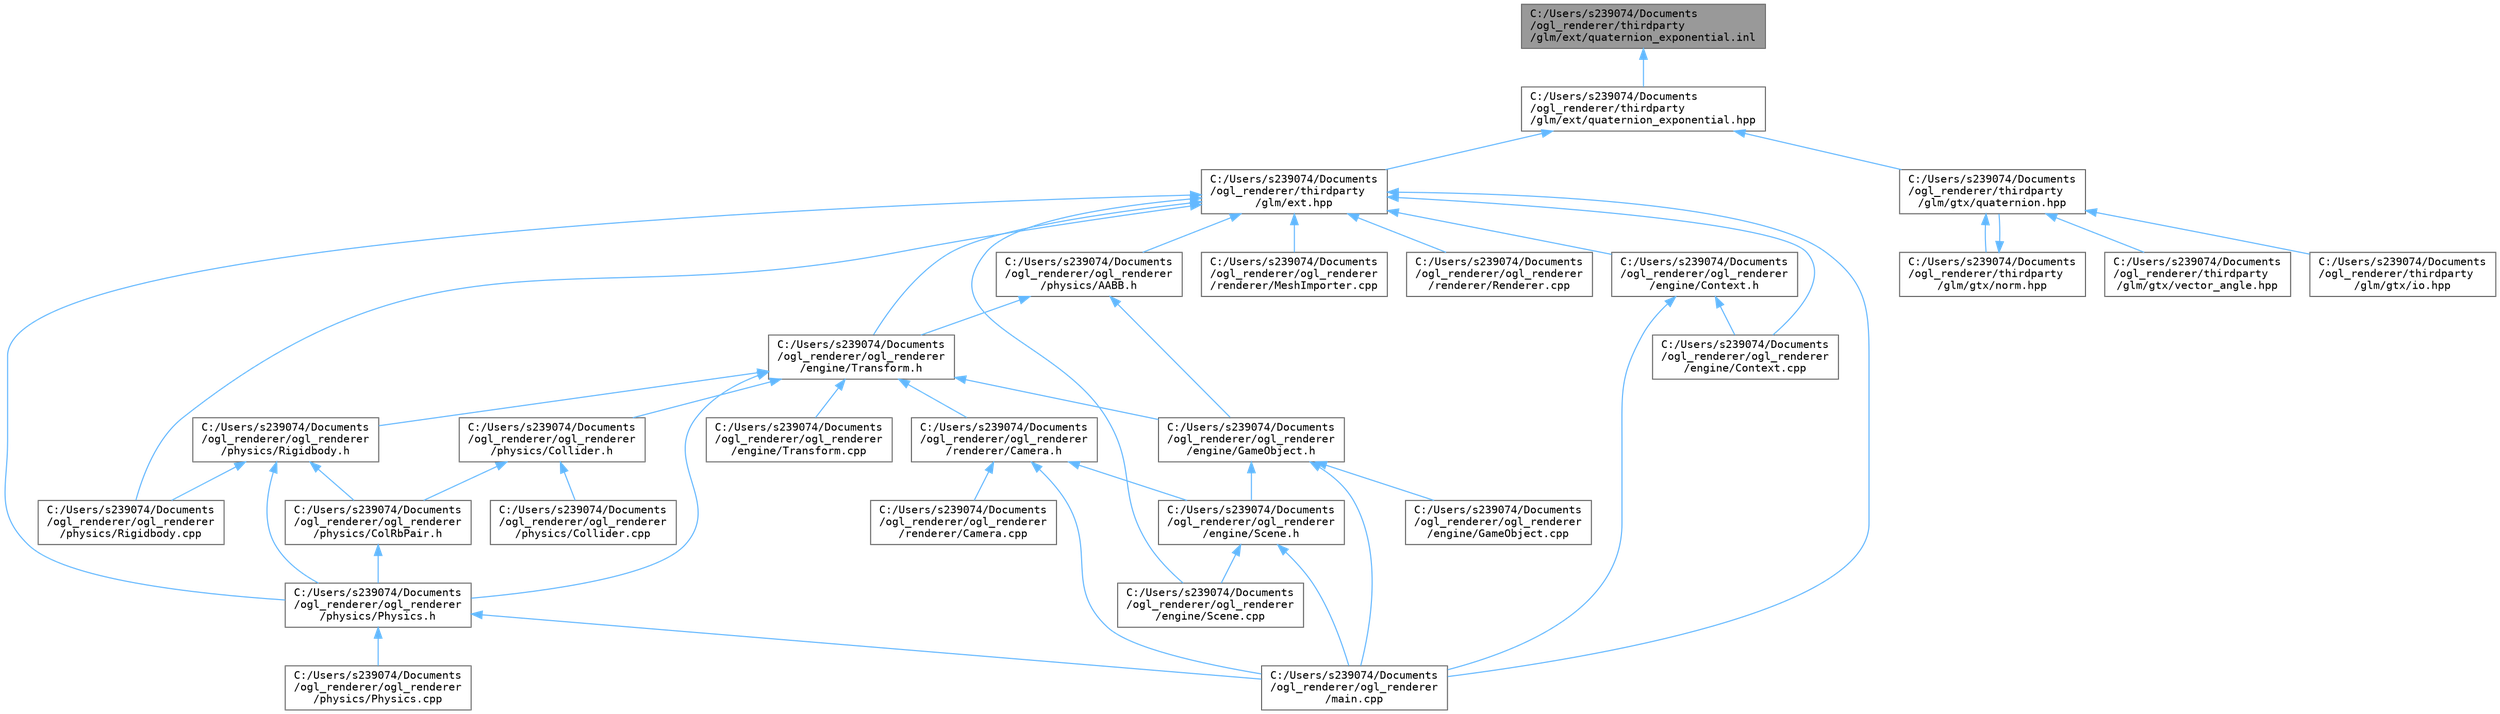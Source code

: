 digraph "C:/Users/s239074/Documents/ogl_renderer/thirdparty/glm/ext/quaternion_exponential.inl"
{
 // LATEX_PDF_SIZE
  bgcolor="transparent";
  edge [fontname=Terminal,fontsize=10,labelfontname=Helvetica,labelfontsize=10];
  node [fontname=Terminal,fontsize=10,shape=box,height=0.2,width=0.4];
  Node1 [label="C:/Users/s239074/Documents\l/ogl_renderer/thirdparty\l/glm/ext/quaternion_exponential.inl",height=0.2,width=0.4,color="gray40", fillcolor="grey60", style="filled", fontcolor="black",tooltip=" "];
  Node1 -> Node2 [dir="back",color="steelblue1",style="solid"];
  Node2 [label="C:/Users/s239074/Documents\l/ogl_renderer/thirdparty\l/glm/ext/quaternion_exponential.hpp",height=0.2,width=0.4,color="grey40", fillcolor="white", style="filled",URL="$quaternion__exponential_8hpp.html",tooltip=" "];
  Node2 -> Node3 [dir="back",color="steelblue1",style="solid"];
  Node3 [label="C:/Users/s239074/Documents\l/ogl_renderer/thirdparty\l/glm/ext.hpp",height=0.2,width=0.4,color="grey40", fillcolor="white", style="filled",URL="$ext_8hpp.html",tooltip=" "];
  Node3 -> Node4 [dir="back",color="steelblue1",style="solid"];
  Node4 [label="C:/Users/s239074/Documents\l/ogl_renderer/ogl_renderer\l/engine/Context.cpp",height=0.2,width=0.4,color="grey40", fillcolor="white", style="filled",URL="$_context_8cpp.html",tooltip=" "];
  Node3 -> Node5 [dir="back",color="steelblue1",style="solid"];
  Node5 [label="C:/Users/s239074/Documents\l/ogl_renderer/ogl_renderer\l/engine/Context.h",height=0.2,width=0.4,color="grey40", fillcolor="white", style="filled",URL="$_context_8h.html",tooltip=" "];
  Node5 -> Node4 [dir="back",color="steelblue1",style="solid"];
  Node5 -> Node6 [dir="back",color="steelblue1",style="solid"];
  Node6 [label="C:/Users/s239074/Documents\l/ogl_renderer/ogl_renderer\l/main.cpp",height=0.2,width=0.4,color="grey40", fillcolor="white", style="filled",URL="$main_8cpp.html",tooltip=" "];
  Node3 -> Node7 [dir="back",color="steelblue1",style="solid"];
  Node7 [label="C:/Users/s239074/Documents\l/ogl_renderer/ogl_renderer\l/engine/Scene.cpp",height=0.2,width=0.4,color="grey40", fillcolor="white", style="filled",URL="$_scene_8cpp.html",tooltip=" "];
  Node3 -> Node8 [dir="back",color="steelblue1",style="solid"];
  Node8 [label="C:/Users/s239074/Documents\l/ogl_renderer/ogl_renderer\l/engine/Transform.h",height=0.2,width=0.4,color="grey40", fillcolor="white", style="filled",URL="$_transform_8h.html",tooltip=" "];
  Node8 -> Node9 [dir="back",color="steelblue1",style="solid"];
  Node9 [label="C:/Users/s239074/Documents\l/ogl_renderer/ogl_renderer\l/engine/GameObject.h",height=0.2,width=0.4,color="grey40", fillcolor="white", style="filled",URL="$_game_object_8h.html",tooltip=" "];
  Node9 -> Node10 [dir="back",color="steelblue1",style="solid"];
  Node10 [label="C:/Users/s239074/Documents\l/ogl_renderer/ogl_renderer\l/engine/GameObject.cpp",height=0.2,width=0.4,color="grey40", fillcolor="white", style="filled",URL="$_game_object_8cpp.html",tooltip=" "];
  Node9 -> Node11 [dir="back",color="steelblue1",style="solid"];
  Node11 [label="C:/Users/s239074/Documents\l/ogl_renderer/ogl_renderer\l/engine/Scene.h",height=0.2,width=0.4,color="grey40", fillcolor="white", style="filled",URL="$ogl__renderer_2engine_2_scene_8h.html",tooltip=" "];
  Node11 -> Node7 [dir="back",color="steelblue1",style="solid"];
  Node11 -> Node6 [dir="back",color="steelblue1",style="solid"];
  Node9 -> Node6 [dir="back",color="steelblue1",style="solid"];
  Node8 -> Node12 [dir="back",color="steelblue1",style="solid"];
  Node12 [label="C:/Users/s239074/Documents\l/ogl_renderer/ogl_renderer\l/engine/Transform.cpp",height=0.2,width=0.4,color="grey40", fillcolor="white", style="filled",URL="$_transform_8cpp.html",tooltip=" "];
  Node8 -> Node13 [dir="back",color="steelblue1",style="solid"];
  Node13 [label="C:/Users/s239074/Documents\l/ogl_renderer/ogl_renderer\l/physics/Collider.h",height=0.2,width=0.4,color="grey40", fillcolor="white", style="filled",URL="$_collider_8h.html",tooltip=" "];
  Node13 -> Node14 [dir="back",color="steelblue1",style="solid"];
  Node14 [label="C:/Users/s239074/Documents\l/ogl_renderer/ogl_renderer\l/physics/ColRbPair.h",height=0.2,width=0.4,color="grey40", fillcolor="white", style="filled",URL="$_col_rb_pair_8h.html",tooltip=" "];
  Node14 -> Node15 [dir="back",color="steelblue1",style="solid"];
  Node15 [label="C:/Users/s239074/Documents\l/ogl_renderer/ogl_renderer\l/physics/Physics.h",height=0.2,width=0.4,color="grey40", fillcolor="white", style="filled",URL="$_physics_8h.html",tooltip=" "];
  Node15 -> Node6 [dir="back",color="steelblue1",style="solid"];
  Node15 -> Node16 [dir="back",color="steelblue1",style="solid"];
  Node16 [label="C:/Users/s239074/Documents\l/ogl_renderer/ogl_renderer\l/physics/Physics.cpp",height=0.2,width=0.4,color="grey40", fillcolor="white", style="filled",URL="$_physics_8cpp.html",tooltip=" "];
  Node13 -> Node17 [dir="back",color="steelblue1",style="solid"];
  Node17 [label="C:/Users/s239074/Documents\l/ogl_renderer/ogl_renderer\l/physics/Collider.cpp",height=0.2,width=0.4,color="grey40", fillcolor="white", style="filled",URL="$_collider_8cpp.html",tooltip=" "];
  Node8 -> Node15 [dir="back",color="steelblue1",style="solid"];
  Node8 -> Node18 [dir="back",color="steelblue1",style="solid"];
  Node18 [label="C:/Users/s239074/Documents\l/ogl_renderer/ogl_renderer\l/physics/Rigidbody.h",height=0.2,width=0.4,color="grey40", fillcolor="white", style="filled",URL="$_rigidbody_8h.html",tooltip=" "];
  Node18 -> Node14 [dir="back",color="steelblue1",style="solid"];
  Node18 -> Node15 [dir="back",color="steelblue1",style="solid"];
  Node18 -> Node19 [dir="back",color="steelblue1",style="solid"];
  Node19 [label="C:/Users/s239074/Documents\l/ogl_renderer/ogl_renderer\l/physics/Rigidbody.cpp",height=0.2,width=0.4,color="grey40", fillcolor="white", style="filled",URL="$_rigidbody_8cpp.html",tooltip=" "];
  Node8 -> Node20 [dir="back",color="steelblue1",style="solid"];
  Node20 [label="C:/Users/s239074/Documents\l/ogl_renderer/ogl_renderer\l/renderer/Camera.h",height=0.2,width=0.4,color="grey40", fillcolor="white", style="filled",URL="$ogl__renderer_2renderer_2_camera_8h.html",tooltip=" "];
  Node20 -> Node11 [dir="back",color="steelblue1",style="solid"];
  Node20 -> Node6 [dir="back",color="steelblue1",style="solid"];
  Node20 -> Node21 [dir="back",color="steelblue1",style="solid"];
  Node21 [label="C:/Users/s239074/Documents\l/ogl_renderer/ogl_renderer\l/renderer/Camera.cpp",height=0.2,width=0.4,color="grey40", fillcolor="white", style="filled",URL="$_camera_8cpp.html",tooltip=" "];
  Node3 -> Node6 [dir="back",color="steelblue1",style="solid"];
  Node3 -> Node22 [dir="back",color="steelblue1",style="solid"];
  Node22 [label="C:/Users/s239074/Documents\l/ogl_renderer/ogl_renderer\l/physics/AABB.h",height=0.2,width=0.4,color="grey40", fillcolor="white", style="filled",URL="$ogl__renderer_2physics_2_a_a_b_b_8h.html",tooltip=" "];
  Node22 -> Node9 [dir="back",color="steelblue1",style="solid"];
  Node22 -> Node8 [dir="back",color="steelblue1",style="solid"];
  Node3 -> Node15 [dir="back",color="steelblue1",style="solid"];
  Node3 -> Node19 [dir="back",color="steelblue1",style="solid"];
  Node3 -> Node23 [dir="back",color="steelblue1",style="solid"];
  Node23 [label="C:/Users/s239074/Documents\l/ogl_renderer/ogl_renderer\l/renderer/MeshImporter.cpp",height=0.2,width=0.4,color="grey40", fillcolor="white", style="filled",URL="$_mesh_importer_8cpp.html",tooltip=" "];
  Node3 -> Node24 [dir="back",color="steelblue1",style="solid"];
  Node24 [label="C:/Users/s239074/Documents\l/ogl_renderer/ogl_renderer\l/renderer/Renderer.cpp",height=0.2,width=0.4,color="grey40", fillcolor="white", style="filled",URL="$_renderer_8cpp.html",tooltip=" "];
  Node2 -> Node25 [dir="back",color="steelblue1",style="solid"];
  Node25 [label="C:/Users/s239074/Documents\l/ogl_renderer/thirdparty\l/glm/gtx/quaternion.hpp",height=0.2,width=0.4,color="grey40", fillcolor="white", style="filled",URL="$gtx_2quaternion_8hpp.html",tooltip=" "];
  Node25 -> Node26 [dir="back",color="steelblue1",style="solid"];
  Node26 [label="C:/Users/s239074/Documents\l/ogl_renderer/thirdparty\l/glm/gtx/io.hpp",height=0.2,width=0.4,color="grey40", fillcolor="white", style="filled",URL="$io_8hpp.html",tooltip=" "];
  Node25 -> Node27 [dir="back",color="steelblue1",style="solid"];
  Node27 [label="C:/Users/s239074/Documents\l/ogl_renderer/thirdparty\l/glm/gtx/norm.hpp",height=0.2,width=0.4,color="grey40", fillcolor="white", style="filled",URL="$norm_8hpp.html",tooltip=" "];
  Node27 -> Node25 [dir="back",color="steelblue1",style="solid"];
  Node25 -> Node28 [dir="back",color="steelblue1",style="solid"];
  Node28 [label="C:/Users/s239074/Documents\l/ogl_renderer/thirdparty\l/glm/gtx/vector_angle.hpp",height=0.2,width=0.4,color="grey40", fillcolor="white", style="filled",URL="$vector__angle_8hpp.html",tooltip=" "];
}
